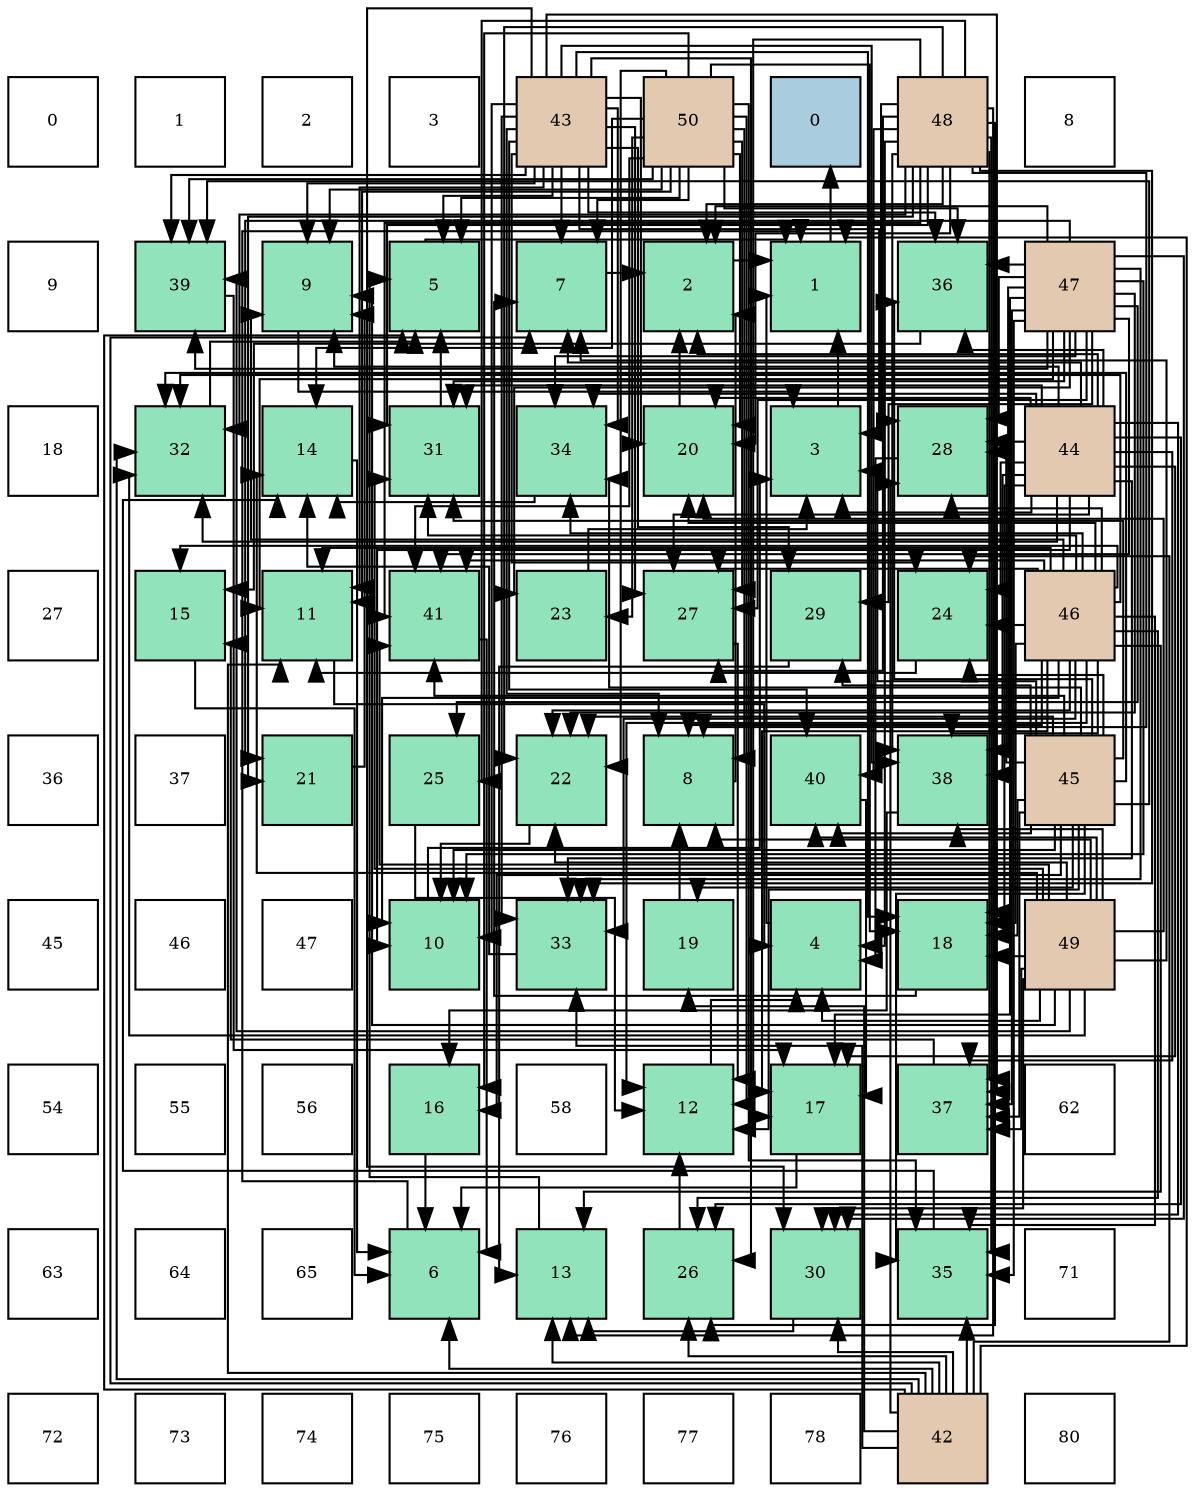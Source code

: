 digraph layout{
 rankdir=TB;
 splines=ortho;
 node [style=filled shape=square fixedsize=true width=0.6];
0[label="0", fontsize=8, fillcolor="#ffffff"];
1[label="1", fontsize=8, fillcolor="#ffffff"];
2[label="2", fontsize=8, fillcolor="#ffffff"];
3[label="3", fontsize=8, fillcolor="#ffffff"];
4[label="43", fontsize=8, fillcolor="#e3c9af"];
5[label="50", fontsize=8, fillcolor="#e3c9af"];
6[label="0", fontsize=8, fillcolor="#a9ccde"];
7[label="48", fontsize=8, fillcolor="#e3c9af"];
8[label="8", fontsize=8, fillcolor="#ffffff"];
9[label="9", fontsize=8, fillcolor="#ffffff"];
10[label="39", fontsize=8, fillcolor="#91e3bb"];
11[label="9", fontsize=8, fillcolor="#91e3bb"];
12[label="5", fontsize=8, fillcolor="#91e3bb"];
13[label="7", fontsize=8, fillcolor="#91e3bb"];
14[label="2", fontsize=8, fillcolor="#91e3bb"];
15[label="1", fontsize=8, fillcolor="#91e3bb"];
16[label="36", fontsize=8, fillcolor="#91e3bb"];
17[label="47", fontsize=8, fillcolor="#e3c9af"];
18[label="18", fontsize=8, fillcolor="#ffffff"];
19[label="32", fontsize=8, fillcolor="#91e3bb"];
20[label="14", fontsize=8, fillcolor="#91e3bb"];
21[label="31", fontsize=8, fillcolor="#91e3bb"];
22[label="34", fontsize=8, fillcolor="#91e3bb"];
23[label="20", fontsize=8, fillcolor="#91e3bb"];
24[label="3", fontsize=8, fillcolor="#91e3bb"];
25[label="28", fontsize=8, fillcolor="#91e3bb"];
26[label="44", fontsize=8, fillcolor="#e3c9af"];
27[label="27", fontsize=8, fillcolor="#ffffff"];
28[label="15", fontsize=8, fillcolor="#91e3bb"];
29[label="11", fontsize=8, fillcolor="#91e3bb"];
30[label="41", fontsize=8, fillcolor="#91e3bb"];
31[label="23", fontsize=8, fillcolor="#91e3bb"];
32[label="27", fontsize=8, fillcolor="#91e3bb"];
33[label="29", fontsize=8, fillcolor="#91e3bb"];
34[label="24", fontsize=8, fillcolor="#91e3bb"];
35[label="46", fontsize=8, fillcolor="#e3c9af"];
36[label="36", fontsize=8, fillcolor="#ffffff"];
37[label="37", fontsize=8, fillcolor="#ffffff"];
38[label="21", fontsize=8, fillcolor="#91e3bb"];
39[label="25", fontsize=8, fillcolor="#91e3bb"];
40[label="22", fontsize=8, fillcolor="#91e3bb"];
41[label="8", fontsize=8, fillcolor="#91e3bb"];
42[label="40", fontsize=8, fillcolor="#91e3bb"];
43[label="38", fontsize=8, fillcolor="#91e3bb"];
44[label="45", fontsize=8, fillcolor="#e3c9af"];
45[label="45", fontsize=8, fillcolor="#ffffff"];
46[label="46", fontsize=8, fillcolor="#ffffff"];
47[label="47", fontsize=8, fillcolor="#ffffff"];
48[label="10", fontsize=8, fillcolor="#91e3bb"];
49[label="33", fontsize=8, fillcolor="#91e3bb"];
50[label="19", fontsize=8, fillcolor="#91e3bb"];
51[label="4", fontsize=8, fillcolor="#91e3bb"];
52[label="18", fontsize=8, fillcolor="#91e3bb"];
53[label="49", fontsize=8, fillcolor="#e3c9af"];
54[label="54", fontsize=8, fillcolor="#ffffff"];
55[label="55", fontsize=8, fillcolor="#ffffff"];
56[label="56", fontsize=8, fillcolor="#ffffff"];
57[label="16", fontsize=8, fillcolor="#91e3bb"];
58[label="58", fontsize=8, fillcolor="#ffffff"];
59[label="12", fontsize=8, fillcolor="#91e3bb"];
60[label="17", fontsize=8, fillcolor="#91e3bb"];
61[label="37", fontsize=8, fillcolor="#91e3bb"];
62[label="62", fontsize=8, fillcolor="#ffffff"];
63[label="63", fontsize=8, fillcolor="#ffffff"];
64[label="64", fontsize=8, fillcolor="#ffffff"];
65[label="65", fontsize=8, fillcolor="#ffffff"];
66[label="6", fontsize=8, fillcolor="#91e3bb"];
67[label="13", fontsize=8, fillcolor="#91e3bb"];
68[label="26", fontsize=8, fillcolor="#91e3bb"];
69[label="30", fontsize=8, fillcolor="#91e3bb"];
70[label="35", fontsize=8, fillcolor="#91e3bb"];
71[label="71", fontsize=8, fillcolor="#ffffff"];
72[label="72", fontsize=8, fillcolor="#ffffff"];
73[label="73", fontsize=8, fillcolor="#ffffff"];
74[label="74", fontsize=8, fillcolor="#ffffff"];
75[label="75", fontsize=8, fillcolor="#ffffff"];
76[label="76", fontsize=8, fillcolor="#ffffff"];
77[label="77", fontsize=8, fillcolor="#ffffff"];
78[label="78", fontsize=8, fillcolor="#ffffff"];
79[label="42", fontsize=8, fillcolor="#e3c9af"];
80[label="80", fontsize=8, fillcolor="#ffffff"];
edge [constraint=false, style=vis];15 -> 6;
14 -> 15;
24 -> 15;
51 -> 15;
12 -> 15;
66 -> 15;
13 -> 14;
41 -> 14;
11 -> 24;
48 -> 24;
29 -> 51;
59 -> 51;
67 -> 12;
20 -> 66;
28 -> 66;
57 -> 66;
60 -> 66;
52 -> 13;
50 -> 41;
23 -> 14;
38 -> 11;
40 -> 48;
31 -> 24;
34 -> 29;
39 -> 59;
68 -> 59;
32 -> 59;
25 -> 51;
33 -> 67;
69 -> 67;
21 -> 12;
19 -> 12;
49 -> 20;
22 -> 20;
70 -> 20;
16 -> 28;
61 -> 28;
43 -> 57;
10 -> 60;
42 -> 60;
30 -> 66;
79 -> 15;
79 -> 12;
79 -> 66;
79 -> 13;
79 -> 29;
79 -> 67;
79 -> 50;
79 -> 34;
79 -> 68;
79 -> 25;
79 -> 69;
79 -> 19;
79 -> 49;
79 -> 70;
4 -> 12;
4 -> 13;
4 -> 41;
4 -> 11;
4 -> 48;
4 -> 29;
4 -> 52;
4 -> 23;
4 -> 34;
4 -> 68;
4 -> 32;
4 -> 25;
4 -> 33;
4 -> 69;
4 -> 49;
4 -> 22;
4 -> 16;
4 -> 61;
4 -> 43;
4 -> 10;
4 -> 42;
26 -> 14;
26 -> 24;
26 -> 13;
26 -> 11;
26 -> 48;
26 -> 60;
26 -> 52;
26 -> 23;
26 -> 34;
26 -> 68;
26 -> 32;
26 -> 25;
26 -> 69;
26 -> 21;
26 -> 19;
26 -> 49;
26 -> 22;
26 -> 16;
26 -> 61;
26 -> 43;
44 -> 24;
44 -> 48;
44 -> 59;
44 -> 57;
44 -> 52;
44 -> 50;
44 -> 40;
44 -> 34;
44 -> 25;
44 -> 33;
44 -> 21;
44 -> 19;
44 -> 22;
44 -> 70;
44 -> 16;
44 -> 61;
44 -> 10;
44 -> 42;
44 -> 30;
35 -> 41;
35 -> 11;
35 -> 48;
35 -> 29;
35 -> 59;
35 -> 67;
35 -> 28;
35 -> 60;
35 -> 52;
35 -> 23;
35 -> 40;
35 -> 34;
35 -> 68;
35 -> 32;
35 -> 25;
35 -> 21;
35 -> 19;
35 -> 49;
35 -> 22;
35 -> 70;
35 -> 43;
35 -> 30;
17 -> 14;
17 -> 48;
17 -> 29;
17 -> 60;
17 -> 38;
17 -> 40;
17 -> 31;
17 -> 39;
17 -> 32;
17 -> 25;
17 -> 33;
17 -> 69;
17 -> 21;
17 -> 49;
17 -> 22;
17 -> 70;
17 -> 16;
17 -> 61;
17 -> 43;
17 -> 10;
17 -> 30;
7 -> 14;
7 -> 24;
7 -> 51;
7 -> 41;
7 -> 67;
7 -> 60;
7 -> 23;
7 -> 38;
7 -> 40;
7 -> 39;
7 -> 68;
7 -> 32;
7 -> 21;
7 -> 19;
7 -> 49;
7 -> 70;
7 -> 61;
7 -> 43;
7 -> 42;
7 -> 30;
53 -> 51;
53 -> 13;
53 -> 41;
53 -> 11;
53 -> 20;
53 -> 52;
53 -> 23;
53 -> 40;
53 -> 69;
53 -> 21;
53 -> 19;
53 -> 61;
53 -> 43;
53 -> 10;
53 -> 42;
53 -> 30;
5 -> 12;
5 -> 13;
5 -> 41;
5 -> 11;
5 -> 29;
5 -> 59;
5 -> 20;
5 -> 57;
5 -> 52;
5 -> 23;
5 -> 40;
5 -> 31;
5 -> 32;
5 -> 70;
5 -> 16;
5 -> 10;
5 -> 30;
edge [constraint=true, style=invis];
0 -> 9 -> 18 -> 27 -> 36 -> 45 -> 54 -> 63 -> 72;
1 -> 10 -> 19 -> 28 -> 37 -> 46 -> 55 -> 64 -> 73;
2 -> 11 -> 20 -> 29 -> 38 -> 47 -> 56 -> 65 -> 74;
3 -> 12 -> 21 -> 30 -> 39 -> 48 -> 57 -> 66 -> 75;
4 -> 13 -> 22 -> 31 -> 40 -> 49 -> 58 -> 67 -> 76;
5 -> 14 -> 23 -> 32 -> 41 -> 50 -> 59 -> 68 -> 77;
6 -> 15 -> 24 -> 33 -> 42 -> 51 -> 60 -> 69 -> 78;
7 -> 16 -> 25 -> 34 -> 43 -> 52 -> 61 -> 70 -> 79;
8 -> 17 -> 26 -> 35 -> 44 -> 53 -> 62 -> 71 -> 80;
rank = same {0 -> 1 -> 2 -> 3 -> 4 -> 5 -> 6 -> 7 -> 8};
rank = same {9 -> 10 -> 11 -> 12 -> 13 -> 14 -> 15 -> 16 -> 17};
rank = same {18 -> 19 -> 20 -> 21 -> 22 -> 23 -> 24 -> 25 -> 26};
rank = same {27 -> 28 -> 29 -> 30 -> 31 -> 32 -> 33 -> 34 -> 35};
rank = same {36 -> 37 -> 38 -> 39 -> 40 -> 41 -> 42 -> 43 -> 44};
rank = same {45 -> 46 -> 47 -> 48 -> 49 -> 50 -> 51 -> 52 -> 53};
rank = same {54 -> 55 -> 56 -> 57 -> 58 -> 59 -> 60 -> 61 -> 62};
rank = same {63 -> 64 -> 65 -> 66 -> 67 -> 68 -> 69 -> 70 -> 71};
rank = same {72 -> 73 -> 74 -> 75 -> 76 -> 77 -> 78 -> 79 -> 80};
}